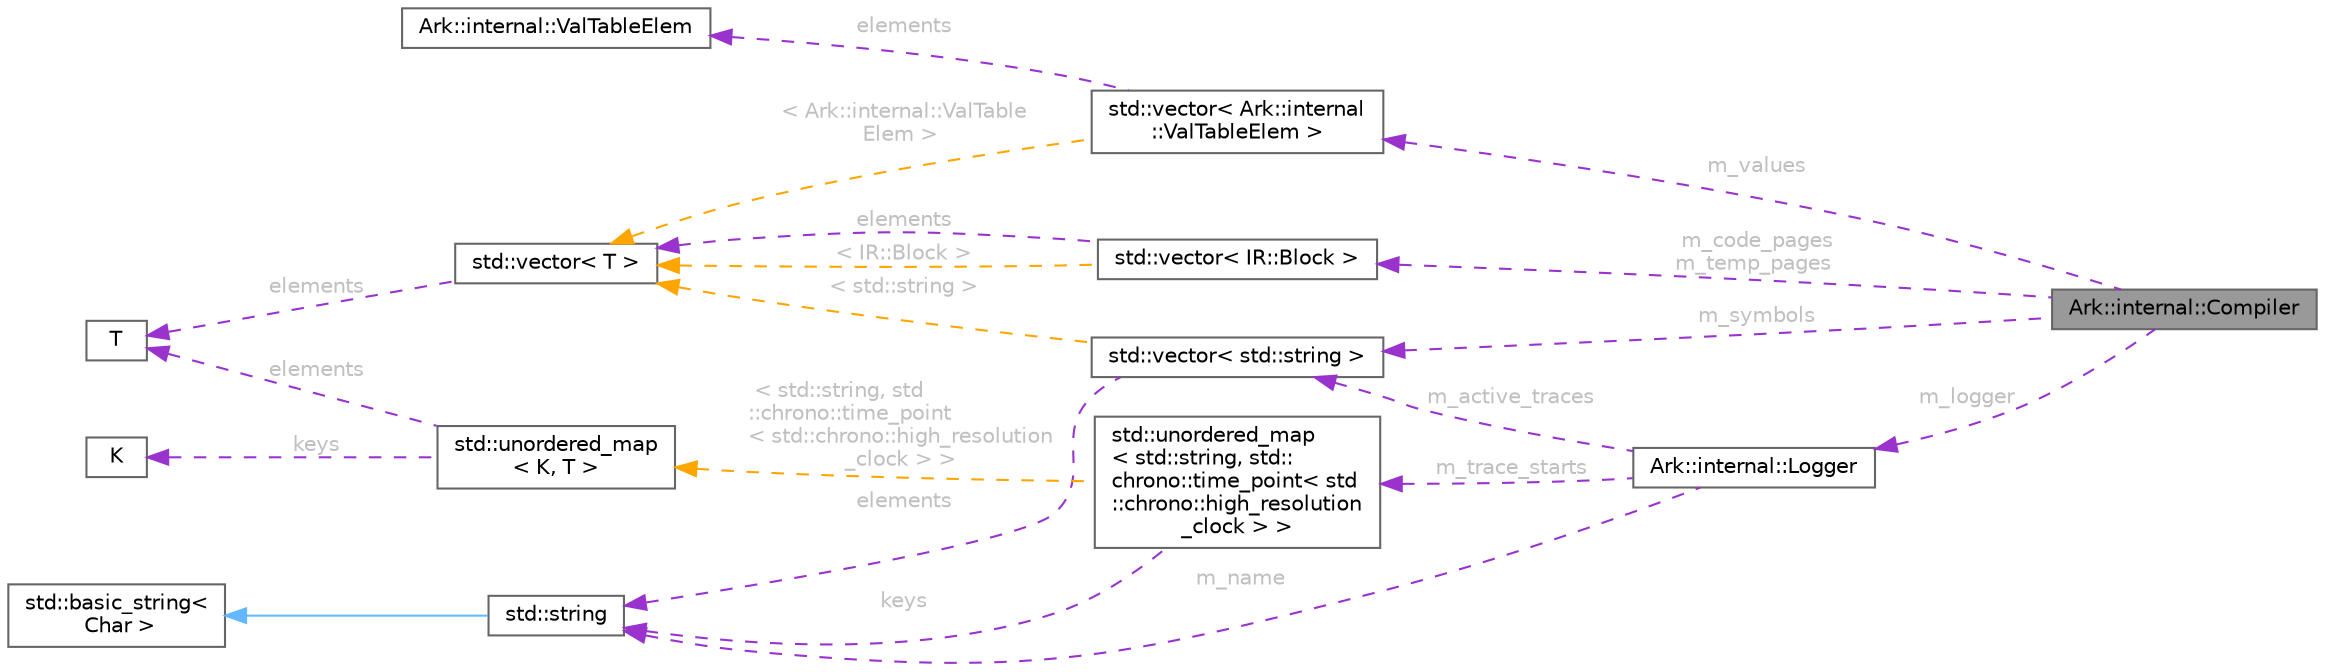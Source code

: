 digraph "Ark::internal::Compiler"
{
 // INTERACTIVE_SVG=YES
 // LATEX_PDF_SIZE
  bgcolor="transparent";
  edge [fontname=Helvetica,fontsize=10,labelfontname=Helvetica,labelfontsize=10];
  node [fontname=Helvetica,fontsize=10,shape=box,height=0.2,width=0.4];
  rankdir="LR";
  Node1 [id="Node000001",label="Ark::internal::Compiler",height=0.2,width=0.4,color="gray40", fillcolor="grey60", style="filled", fontcolor="black",tooltip="The ArkScript bytecode compiler."];
  Node2 -> Node1 [id="edge1_Node000001_Node000002",dir="back",color="darkorchid3",style="dashed",tooltip=" ",label=" m_symbols",fontcolor="grey" ];
  Node2 [id="Node000002",label="std::vector\< std::string \>",height=0.2,width=0.4,color="gray40", fillcolor="white", style="filled",tooltip=" "];
  Node3 -> Node2 [id="edge2_Node000002_Node000003",dir="back",color="darkorchid3",style="dashed",tooltip=" ",label=" elements",fontcolor="grey" ];
  Node3 [id="Node000003",label="std::string",height=0.2,width=0.4,color="gray40", fillcolor="white", style="filled",tooltip=" "];
  Node4 -> Node3 [id="edge3_Node000003_Node000004",dir="back",color="steelblue1",style="solid",tooltip=" "];
  Node4 [id="Node000004",label="std::basic_string\<\l Char \>",height=0.2,width=0.4,color="gray40", fillcolor="white", style="filled",tooltip=" "];
  Node5 -> Node2 [id="edge4_Node000002_Node000005",dir="back",color="orange",style="dashed",tooltip=" ",label=" \< std::string \>",fontcolor="grey" ];
  Node5 [id="Node000005",label="std::vector\< T \>",height=0.2,width=0.4,color="gray40", fillcolor="white", style="filled",tooltip=" "];
  Node6 -> Node5 [id="edge5_Node000005_Node000006",dir="back",color="darkorchid3",style="dashed",tooltip=" ",label=" elements",fontcolor="grey" ];
  Node6 [id="Node000006",label="T",height=0.2,width=0.4,color="gray40", fillcolor="white", style="filled",tooltip=" "];
  Node7 -> Node1 [id="edge6_Node000001_Node000007",dir="back",color="darkorchid3",style="dashed",tooltip=" ",label=" m_values",fontcolor="grey" ];
  Node7 [id="Node000007",label="std::vector\< Ark::internal\l::ValTableElem \>",height=0.2,width=0.4,color="gray40", fillcolor="white", style="filled",tooltip=" "];
  Node8 -> Node7 [id="edge7_Node000007_Node000008",dir="back",color="darkorchid3",style="dashed",tooltip=" ",label=" elements",fontcolor="grey" ];
  Node8 [id="Node000008",label="Ark::internal::ValTableElem",height=0.2,width=0.4,color="gray40", fillcolor="white", style="filled",URL="$d8/dc4/structArk_1_1internal_1_1ValTableElem.html",tooltip="A Compiler Value class helper to handle multiple types."];
  Node5 -> Node7 [id="edge8_Node000007_Node000005",dir="back",color="orange",style="dashed",tooltip=" ",label=" \< Ark::internal::ValTable\lElem \>",fontcolor="grey" ];
  Node9 -> Node1 [id="edge9_Node000001_Node000009",dir="back",color="darkorchid3",style="dashed",tooltip=" ",label=" m_code_pages\nm_temp_pages",fontcolor="grey" ];
  Node9 [id="Node000009",label="std::vector\< IR::Block \>",height=0.2,width=0.4,color="gray40", fillcolor="white", style="filled",tooltip=" "];
  Node5 -> Node9 [id="edge10_Node000009_Node000005",dir="back",color="darkorchid3",style="dashed",tooltip=" ",label=" elements",fontcolor="grey" ];
  Node5 -> Node9 [id="edge11_Node000009_Node000005",dir="back",color="orange",style="dashed",tooltip=" ",label=" \< IR::Block \>",fontcolor="grey" ];
  Node10 -> Node1 [id="edge12_Node000001_Node000010",dir="back",color="darkorchid3",style="dashed",tooltip=" ",label=" m_logger",fontcolor="grey" ];
  Node10 [id="Node000010",label="Ark::internal::Logger",height=0.2,width=0.4,color="gray40", fillcolor="white", style="filled",URL="$d6/d2f/classArk_1_1internal_1_1Logger.html",tooltip=" "];
  Node3 -> Node10 [id="edge13_Node000010_Node000003",dir="back",color="darkorchid3",style="dashed",tooltip=" ",label=" m_name",fontcolor="grey" ];
  Node11 -> Node10 [id="edge14_Node000010_Node000011",dir="back",color="darkorchid3",style="dashed",tooltip=" ",label=" m_trace_starts",fontcolor="grey" ];
  Node11 [id="Node000011",label="std::unordered_map\l\< std::string, std::\lchrono::time_point\< std\l::chrono::high_resolution\l_clock \> \>",height=0.2,width=0.4,color="gray40", fillcolor="white", style="filled",tooltip=" "];
  Node3 -> Node11 [id="edge15_Node000011_Node000003",dir="back",color="darkorchid3",style="dashed",tooltip=" ",label=" keys",fontcolor="grey" ];
  Node12 -> Node11 [id="edge16_Node000011_Node000012",dir="back",color="orange",style="dashed",tooltip=" ",label=" \< std::string, std\l::chrono::time_point\l\< std::chrono::high_resolution\l_clock \> \>",fontcolor="grey" ];
  Node12 [id="Node000012",label="std::unordered_map\l\< K, T \>",height=0.2,width=0.4,color="gray40", fillcolor="white", style="filled",tooltip=" "];
  Node13 -> Node12 [id="edge17_Node000012_Node000013",dir="back",color="darkorchid3",style="dashed",tooltip=" ",label=" keys",fontcolor="grey" ];
  Node13 [id="Node000013",label="K",height=0.2,width=0.4,color="gray40", fillcolor="white", style="filled",tooltip=" "];
  Node6 -> Node12 [id="edge18_Node000012_Node000006",dir="back",color="darkorchid3",style="dashed",tooltip=" ",label=" elements",fontcolor="grey" ];
  Node2 -> Node10 [id="edge19_Node000010_Node000002",dir="back",color="darkorchid3",style="dashed",tooltip=" ",label=" m_active_traces",fontcolor="grey" ];
}
